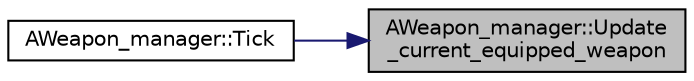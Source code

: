 digraph "AWeapon_manager::Update_current_equipped_weapon"
{
 // LATEX_PDF_SIZE
  edge [fontname="Helvetica",fontsize="10",labelfontname="Helvetica",labelfontsize="10"];
  node [fontname="Helvetica",fontsize="10",shape=record];
  rankdir="RL";
  Node1 [label="AWeapon_manager::Update\l_current_equipped_weapon",height=0.2,width=0.4,color="black", fillcolor="grey75", style="filled", fontcolor="black",tooltip="현재 장착 중인 무기에 따라 착용 여부"];
  Node1 -> Node2 [dir="back",color="midnightblue",fontsize="10",style="solid"];
  Node2 [label="AWeapon_manager::Tick",height=0.2,width=0.4,color="black", fillcolor="white", style="filled",URL="$class_a_weapon__manager.html#a528667f81dfc4ce769af87d6f486778b",tooltip=" "];
}
